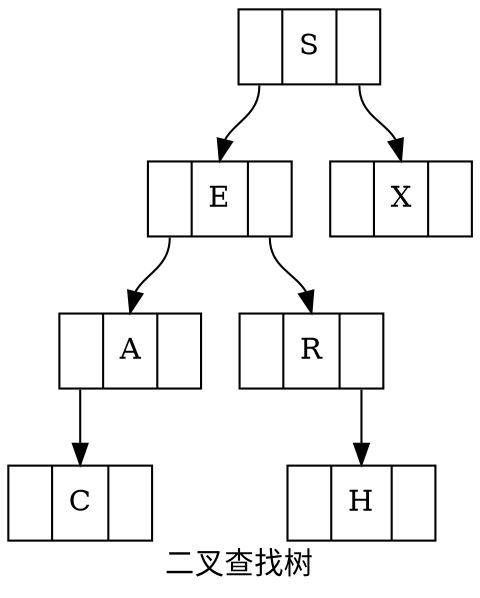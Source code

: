digraph G {
	label = "二叉查找树";
	node [shape = record];

	S [label = "<f0>|<f1>S|<f2>"];
	E [label = "<f0>|<f1>E|<f2>"];
	X [label = "<f0>|<f1>X|<f2>"];
	A [label = "<f0>|<f1>A|<f2>"];
	R [label = "<f0>|<f1>R|<f2>"];
	C [label = "<f0>|<f1>C|<f2>"];
	H [label = "<f0>|<f1>H|<f2>"];

	S:f0 -> E:f1;
	S:f2 -> X:f1;
	E:f0 -> A:f1;
	E:f2 -> R:f1;
	A:f0 -> C:f1;
	R:f2 -> H:f1;
}
